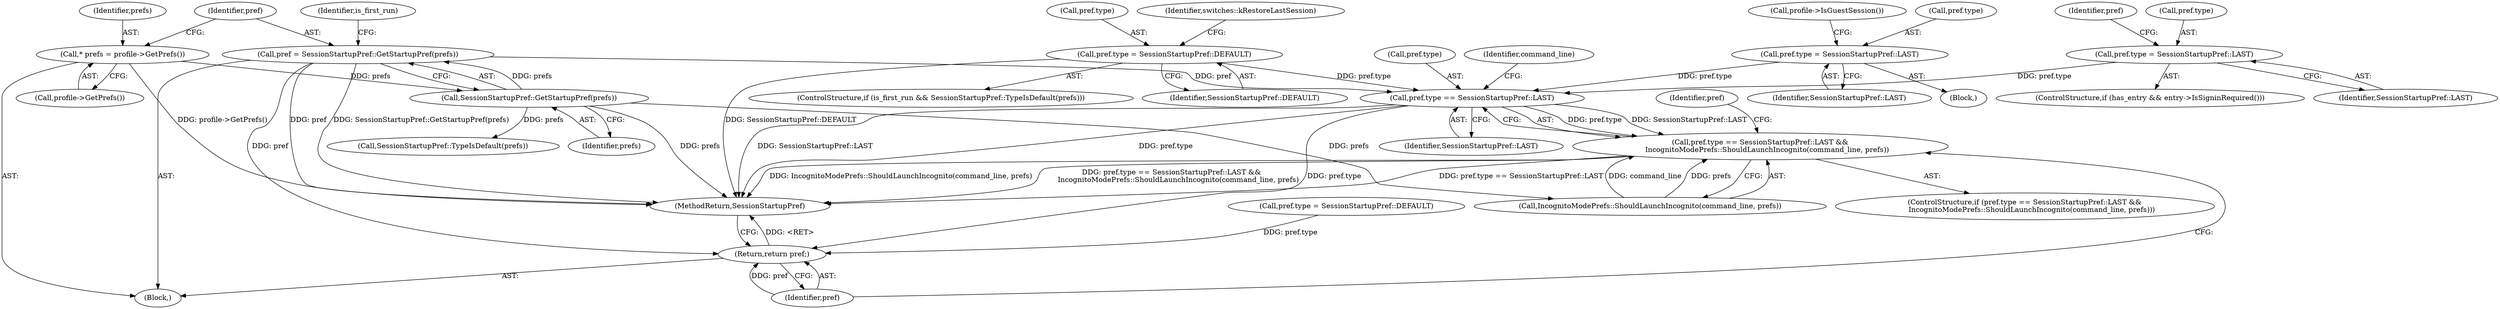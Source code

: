 digraph "1_Chrome_7a0dee9d17d0ee7fd1b40b017442f4952384a7c2@del" {
"1000174" [label="(Call,pref.type == SessionStartupPref::LAST)"];
"1000143" [label="(Call,pref.type = SessionStartupPref::LAST)"];
"1000111" [label="(Call,pref = SessionStartupPref::GetStartupPref(prefs))"];
"1000113" [label="(Call,SessionStartupPref::GetStartupPref(prefs))"];
"1000107" [label="(Call,* prefs = profile->GetPrefs())"];
"1000167" [label="(Call,pref.type = SessionStartupPref::LAST)"];
"1000129" [label="(Call,pref.type = SessionStartupPref::DEFAULT)"];
"1000173" [label="(Call,pref.type == SessionStartupPref::LAST &&\n      IncognitoModePrefs::ShouldLaunchIncognito(command_line, prefs))"];
"1000188" [label="(Return,return pref;)"];
"1000111" [label="(Call,pref = SessionStartupPref::GetStartupPref(prefs))"];
"1000173" [label="(Call,pref.type == SessionStartupPref::LAST &&\n      IncognitoModePrefs::ShouldLaunchIncognito(command_line, prefs))"];
"1000185" [label="(Identifier,pref)"];
"1000190" [label="(MethodReturn,SessionStartupPref)"];
"1000109" [label="(Call,profile->GetPrefs())"];
"1000112" [label="(Identifier,pref)"];
"1000176" [label="(Identifier,pref)"];
"1000183" [label="(Call,pref.type = SessionStartupPref::DEFAULT)"];
"1000163" [label="(ControlStructure,if (has_entry && entry->IsSigninRequired()))"];
"1000130" [label="(Call,pref.type)"];
"1000168" [label="(Call,pref.type)"];
"1000107" [label="(Call,* prefs = profile->GetPrefs())"];
"1000129" [label="(Call,pref.type = SessionStartupPref::DEFAULT)"];
"1000138" [label="(Identifier,switches::kRestoreLastSession)"];
"1000172" [label="(ControlStructure,if (pref.type == SessionStartupPref::LAST &&\n      IncognitoModePrefs::ShouldLaunchIncognito(command_line, prefs)))"];
"1000150" [label="(Call,profile->IsGuestSession())"];
"1000189" [label="(Identifier,pref)"];
"1000175" [label="(Call,pref.type)"];
"1000144" [label="(Call,pref.type)"];
"1000114" [label="(Identifier,prefs)"];
"1000124" [label="(ControlStructure,if (is_first_run && SessionStartupPref::TypeIsDefault(prefs)))"];
"1000171" [label="(Identifier,SessionStartupPref::LAST)"];
"1000108" [label="(Identifier,prefs)"];
"1000147" [label="(Identifier,SessionStartupPref::LAST)"];
"1000167" [label="(Call,pref.type = SessionStartupPref::LAST)"];
"1000188" [label="(Return,return pref;)"];
"1000103" [label="(Block,)"];
"1000142" [label="(Block,)"];
"1000180" [label="(Identifier,command_line)"];
"1000133" [label="(Identifier,SessionStartupPref::DEFAULT)"];
"1000127" [label="(Call,SessionStartupPref::TypeIsDefault(prefs))"];
"1000113" [label="(Call,SessionStartupPref::GetStartupPref(prefs))"];
"1000179" [label="(Call,IncognitoModePrefs::ShouldLaunchIncognito(command_line, prefs))"];
"1000174" [label="(Call,pref.type == SessionStartupPref::LAST)"];
"1000143" [label="(Call,pref.type = SessionStartupPref::LAST)"];
"1000178" [label="(Identifier,SessionStartupPref::LAST)"];
"1000117" [label="(Identifier,is_first_run)"];
"1000174" -> "1000173"  [label="AST: "];
"1000174" -> "1000178"  [label="CFG: "];
"1000175" -> "1000174"  [label="AST: "];
"1000178" -> "1000174"  [label="AST: "];
"1000180" -> "1000174"  [label="CFG: "];
"1000173" -> "1000174"  [label="CFG: "];
"1000174" -> "1000190"  [label="DDG: SessionStartupPref::LAST"];
"1000174" -> "1000190"  [label="DDG: pref.type"];
"1000174" -> "1000173"  [label="DDG: pref.type"];
"1000174" -> "1000173"  [label="DDG: SessionStartupPref::LAST"];
"1000143" -> "1000174"  [label="DDG: pref.type"];
"1000111" -> "1000174"  [label="DDG: pref"];
"1000167" -> "1000174"  [label="DDG: pref.type"];
"1000129" -> "1000174"  [label="DDG: pref.type"];
"1000174" -> "1000188"  [label="DDG: pref.type"];
"1000143" -> "1000142"  [label="AST: "];
"1000143" -> "1000147"  [label="CFG: "];
"1000144" -> "1000143"  [label="AST: "];
"1000147" -> "1000143"  [label="AST: "];
"1000150" -> "1000143"  [label="CFG: "];
"1000111" -> "1000103"  [label="AST: "];
"1000111" -> "1000113"  [label="CFG: "];
"1000112" -> "1000111"  [label="AST: "];
"1000113" -> "1000111"  [label="AST: "];
"1000117" -> "1000111"  [label="CFG: "];
"1000111" -> "1000190"  [label="DDG: pref"];
"1000111" -> "1000190"  [label="DDG: SessionStartupPref::GetStartupPref(prefs)"];
"1000113" -> "1000111"  [label="DDG: prefs"];
"1000111" -> "1000188"  [label="DDG: pref"];
"1000113" -> "1000114"  [label="CFG: "];
"1000114" -> "1000113"  [label="AST: "];
"1000113" -> "1000190"  [label="DDG: prefs"];
"1000107" -> "1000113"  [label="DDG: prefs"];
"1000113" -> "1000127"  [label="DDG: prefs"];
"1000113" -> "1000179"  [label="DDG: prefs"];
"1000107" -> "1000103"  [label="AST: "];
"1000107" -> "1000109"  [label="CFG: "];
"1000108" -> "1000107"  [label="AST: "];
"1000109" -> "1000107"  [label="AST: "];
"1000112" -> "1000107"  [label="CFG: "];
"1000107" -> "1000190"  [label="DDG: profile->GetPrefs()"];
"1000167" -> "1000163"  [label="AST: "];
"1000167" -> "1000171"  [label="CFG: "];
"1000168" -> "1000167"  [label="AST: "];
"1000171" -> "1000167"  [label="AST: "];
"1000176" -> "1000167"  [label="CFG: "];
"1000129" -> "1000124"  [label="AST: "];
"1000129" -> "1000133"  [label="CFG: "];
"1000130" -> "1000129"  [label="AST: "];
"1000133" -> "1000129"  [label="AST: "];
"1000138" -> "1000129"  [label="CFG: "];
"1000129" -> "1000190"  [label="DDG: SessionStartupPref::DEFAULT"];
"1000173" -> "1000172"  [label="AST: "];
"1000173" -> "1000179"  [label="CFG: "];
"1000179" -> "1000173"  [label="AST: "];
"1000185" -> "1000173"  [label="CFG: "];
"1000189" -> "1000173"  [label="CFG: "];
"1000173" -> "1000190"  [label="DDG: IncognitoModePrefs::ShouldLaunchIncognito(command_line, prefs)"];
"1000173" -> "1000190"  [label="DDG: pref.type == SessionStartupPref::LAST &&\n      IncognitoModePrefs::ShouldLaunchIncognito(command_line, prefs)"];
"1000173" -> "1000190"  [label="DDG: pref.type == SessionStartupPref::LAST"];
"1000179" -> "1000173"  [label="DDG: command_line"];
"1000179" -> "1000173"  [label="DDG: prefs"];
"1000188" -> "1000103"  [label="AST: "];
"1000188" -> "1000189"  [label="CFG: "];
"1000189" -> "1000188"  [label="AST: "];
"1000190" -> "1000188"  [label="CFG: "];
"1000188" -> "1000190"  [label="DDG: <RET>"];
"1000189" -> "1000188"  [label="DDG: pref"];
"1000183" -> "1000188"  [label="DDG: pref.type"];
}
